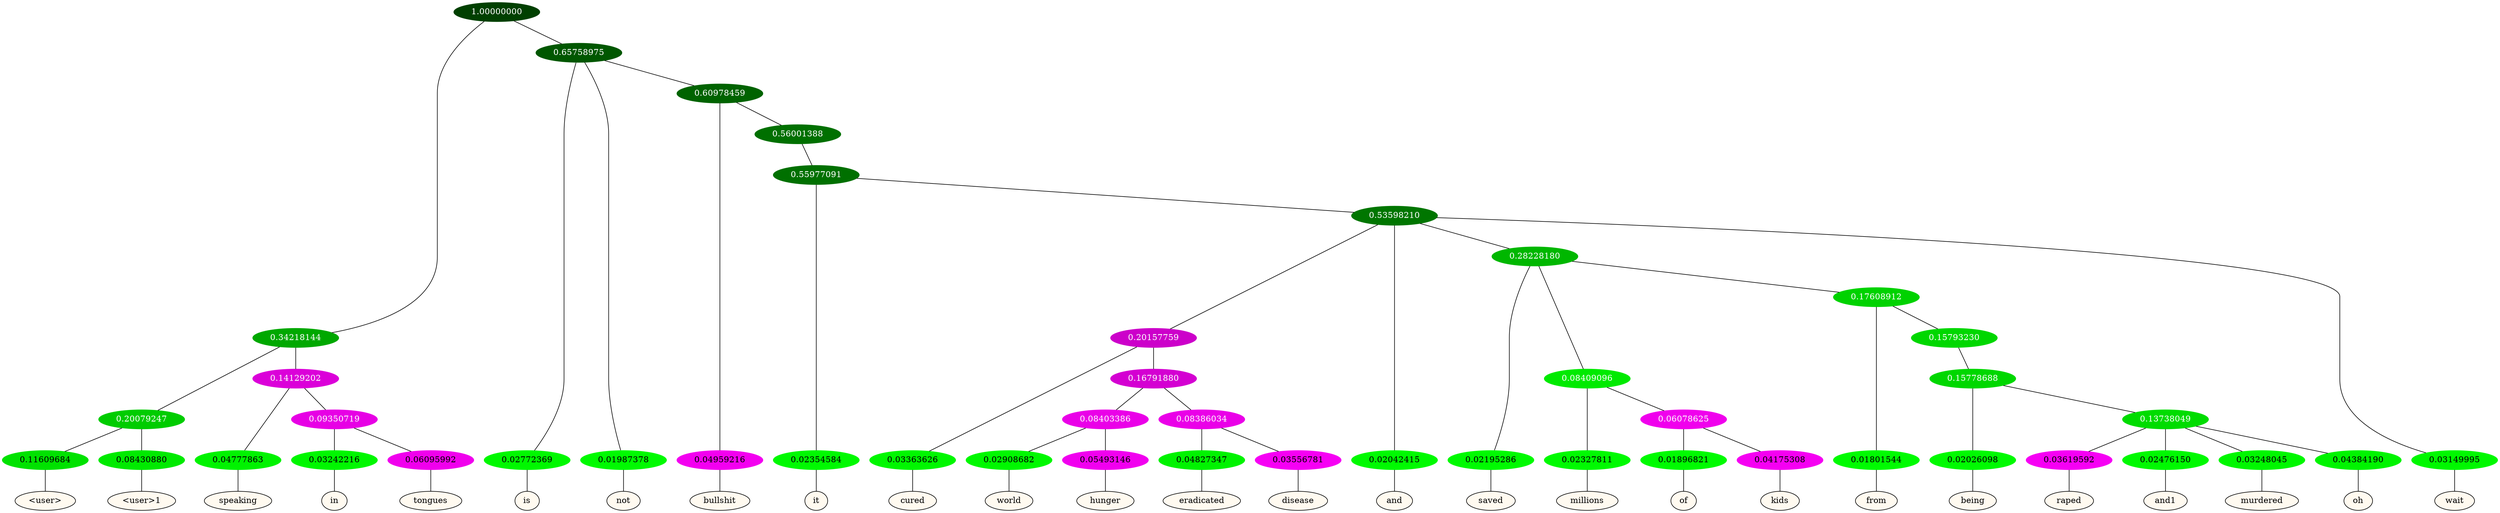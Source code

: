 graph {
	node [format=png height=0.15 nodesep=0.001 ordering=out overlap=prism overlap_scaling=0.01 ranksep=0.001 ratio=0.2 style=filled width=0.15]
	{
		rank=same
		a_w_8 [label="\<user\>" color=black fillcolor=floralwhite style="filled,solid"]
		a_w_9 [label="\<user\>1" color=black fillcolor=floralwhite style="filled,solid"]
		a_w_10 [label=speaking color=black fillcolor=floralwhite style="filled,solid"]
		a_w_14 [label=in color=black fillcolor=floralwhite style="filled,solid"]
		a_w_15 [label=tongues color=black fillcolor=floralwhite style="filled,solid"]
		a_w_5 [label=is color=black fillcolor=floralwhite style="filled,solid"]
		a_w_6 [label=not color=black fillcolor=floralwhite style="filled,solid"]
		a_w_12 [label=bullshit color=black fillcolor=floralwhite style="filled,solid"]
		a_w_17 [label=it color=black fillcolor=floralwhite style="filled,solid"]
		a_w_23 [label=cured color=black fillcolor=floralwhite style="filled,solid"]
		a_w_34 [label=world color=black fillcolor=floralwhite style="filled,solid"]
		a_w_35 [label=hunger color=black fillcolor=floralwhite style="filled,solid"]
		a_w_36 [label=eradicated color=black fillcolor=floralwhite style="filled,solid"]
		a_w_37 [label=disease color=black fillcolor=floralwhite style="filled,solid"]
		a_w_20 [label=and color=black fillcolor=floralwhite style="filled,solid"]
		a_w_25 [label=saved color=black fillcolor=floralwhite style="filled,solid"]
		a_w_30 [label=millions color=black fillcolor=floralwhite style="filled,solid"]
		a_w_38 [label=of color=black fillcolor=floralwhite style="filled,solid"]
		a_w_39 [label=kids color=black fillcolor=floralwhite style="filled,solid"]
		a_w_32 [label=from color=black fillcolor=floralwhite style="filled,solid"]
		a_w_41 [label=being color=black fillcolor=floralwhite style="filled,solid"]
		a_w_43 [label=raped color=black fillcolor=floralwhite style="filled,solid"]
		a_w_44 [label=and1 color=black fillcolor=floralwhite style="filled,solid"]
		a_w_45 [label=murdered color=black fillcolor=floralwhite style="filled,solid"]
		a_w_46 [label=oh color=black fillcolor=floralwhite style="filled,solid"]
		a_w_22 [label=wait color=black fillcolor=floralwhite style="filled,solid"]
	}
	a_n_8 -- a_w_8
	a_n_9 -- a_w_9
	a_n_10 -- a_w_10
	a_n_14 -- a_w_14
	a_n_15 -- a_w_15
	a_n_5 -- a_w_5
	a_n_6 -- a_w_6
	a_n_12 -- a_w_12
	a_n_17 -- a_w_17
	a_n_23 -- a_w_23
	a_n_34 -- a_w_34
	a_n_35 -- a_w_35
	a_n_36 -- a_w_36
	a_n_37 -- a_w_37
	a_n_20 -- a_w_20
	a_n_25 -- a_w_25
	a_n_30 -- a_w_30
	a_n_38 -- a_w_38
	a_n_39 -- a_w_39
	a_n_32 -- a_w_32
	a_n_41 -- a_w_41
	a_n_43 -- a_w_43
	a_n_44 -- a_w_44
	a_n_45 -- a_w_45
	a_n_46 -- a_w_46
	a_n_22 -- a_w_22
	{
		rank=same
		a_n_8 [label=0.11609684 color="0.334 1.000 0.884" fontcolor=black]
		a_n_9 [label=0.08430880 color="0.334 1.000 0.916" fontcolor=black]
		a_n_10 [label=0.04777863 color="0.334 1.000 0.952" fontcolor=black]
		a_n_14 [label=0.03242216 color="0.334 1.000 0.968" fontcolor=black]
		a_n_15 [label=0.06095992 color="0.835 1.000 0.939" fontcolor=black]
		a_n_5 [label=0.02772369 color="0.334 1.000 0.972" fontcolor=black]
		a_n_6 [label=0.01987378 color="0.334 1.000 0.980" fontcolor=black]
		a_n_12 [label=0.04959216 color="0.835 1.000 0.950" fontcolor=black]
		a_n_17 [label=0.02354584 color="0.334 1.000 0.976" fontcolor=black]
		a_n_23 [label=0.03363626 color="0.334 1.000 0.966" fontcolor=black]
		a_n_34 [label=0.02908682 color="0.334 1.000 0.971" fontcolor=black]
		a_n_35 [label=0.05493146 color="0.835 1.000 0.945" fontcolor=black]
		a_n_36 [label=0.04827347 color="0.334 1.000 0.952" fontcolor=black]
		a_n_37 [label=0.03556781 color="0.835 1.000 0.964" fontcolor=black]
		a_n_20 [label=0.02042415 color="0.334 1.000 0.980" fontcolor=black]
		a_n_25 [label=0.02195286 color="0.334 1.000 0.978" fontcolor=black]
		a_n_30 [label=0.02327811 color="0.334 1.000 0.977" fontcolor=black]
		a_n_38 [label=0.01896821 color="0.334 1.000 0.981" fontcolor=black]
		a_n_39 [label=0.04175308 color="0.835 1.000 0.958" fontcolor=black]
		a_n_32 [label=0.01801544 color="0.334 1.000 0.982" fontcolor=black]
		a_n_41 [label=0.02026098 color="0.334 1.000 0.980" fontcolor=black]
		a_n_43 [label=0.03619592 color="0.835 1.000 0.964" fontcolor=black]
		a_n_44 [label=0.02476150 color="0.334 1.000 0.975" fontcolor=black]
		a_n_45 [label=0.03248045 color="0.334 1.000 0.968" fontcolor=black]
		a_n_46 [label=0.04384190 color="0.334 1.000 0.956" fontcolor=black]
		a_n_22 [label=0.03149995 color="0.334 1.000 0.969" fontcolor=black]
	}
	a_n_0 [label=1.00000000 color="0.334 1.000 0.250" fontcolor=grey99]
	a_n_1 [label=0.34218144 color="0.334 1.000 0.658" fontcolor=grey99]
	a_n_0 -- a_n_1
	a_n_2 [label=0.65758975 color="0.334 1.000 0.342" fontcolor=grey99]
	a_n_0 -- a_n_2
	a_n_3 [label=0.20079247 color="0.334 1.000 0.799" fontcolor=grey99]
	a_n_1 -- a_n_3
	a_n_4 [label=0.14129202 color="0.835 1.000 0.859" fontcolor=grey99]
	a_n_1 -- a_n_4
	a_n_2 -- a_n_5
	a_n_2 -- a_n_6
	a_n_7 [label=0.60978459 color="0.334 1.000 0.390" fontcolor=grey99]
	a_n_2 -- a_n_7
	a_n_3 -- a_n_8
	a_n_3 -- a_n_9
	a_n_4 -- a_n_10
	a_n_11 [label=0.09350719 color="0.835 1.000 0.906" fontcolor=grey99]
	a_n_4 -- a_n_11
	a_n_7 -- a_n_12
	a_n_13 [label=0.56001388 color="0.334 1.000 0.440" fontcolor=grey99]
	a_n_7 -- a_n_13
	a_n_11 -- a_n_14
	a_n_11 -- a_n_15
	a_n_16 [label=0.55977091 color="0.334 1.000 0.440" fontcolor=grey99]
	a_n_13 -- a_n_16
	a_n_16 -- a_n_17
	a_n_18 [label=0.53598210 color="0.334 1.000 0.464" fontcolor=grey99]
	a_n_16 -- a_n_18
	a_n_19 [label=0.20157759 color="0.835 1.000 0.798" fontcolor=grey99]
	a_n_18 -- a_n_19
	a_n_18 -- a_n_20
	a_n_21 [label=0.28228180 color="0.334 1.000 0.718" fontcolor=grey99]
	a_n_18 -- a_n_21
	a_n_18 -- a_n_22
	a_n_19 -- a_n_23
	a_n_24 [label=0.16791880 color="0.835 1.000 0.832" fontcolor=grey99]
	a_n_19 -- a_n_24
	a_n_21 -- a_n_25
	a_n_26 [label=0.08409096 color="0.334 1.000 0.916" fontcolor=grey99]
	a_n_21 -- a_n_26
	a_n_27 [label=0.17608912 color="0.334 1.000 0.824" fontcolor=grey99]
	a_n_21 -- a_n_27
	a_n_28 [label=0.08403386 color="0.835 1.000 0.916" fontcolor=grey99]
	a_n_24 -- a_n_28
	a_n_29 [label=0.08386034 color="0.835 1.000 0.916" fontcolor=grey99]
	a_n_24 -- a_n_29
	a_n_26 -- a_n_30
	a_n_31 [label=0.06078625 color="0.835 1.000 0.939" fontcolor=grey99]
	a_n_26 -- a_n_31
	a_n_27 -- a_n_32
	a_n_33 [label=0.15793230 color="0.334 1.000 0.842" fontcolor=grey99]
	a_n_27 -- a_n_33
	a_n_28 -- a_n_34
	a_n_28 -- a_n_35
	a_n_29 -- a_n_36
	a_n_29 -- a_n_37
	a_n_31 -- a_n_38
	a_n_31 -- a_n_39
	a_n_40 [label=0.15778688 color="0.334 1.000 0.842" fontcolor=grey99]
	a_n_33 -- a_n_40
	a_n_40 -- a_n_41
	a_n_42 [label=0.13738049 color="0.334 1.000 0.863" fontcolor=grey99]
	a_n_40 -- a_n_42
	a_n_42 -- a_n_43
	a_n_42 -- a_n_44
	a_n_42 -- a_n_45
	a_n_42 -- a_n_46
}
